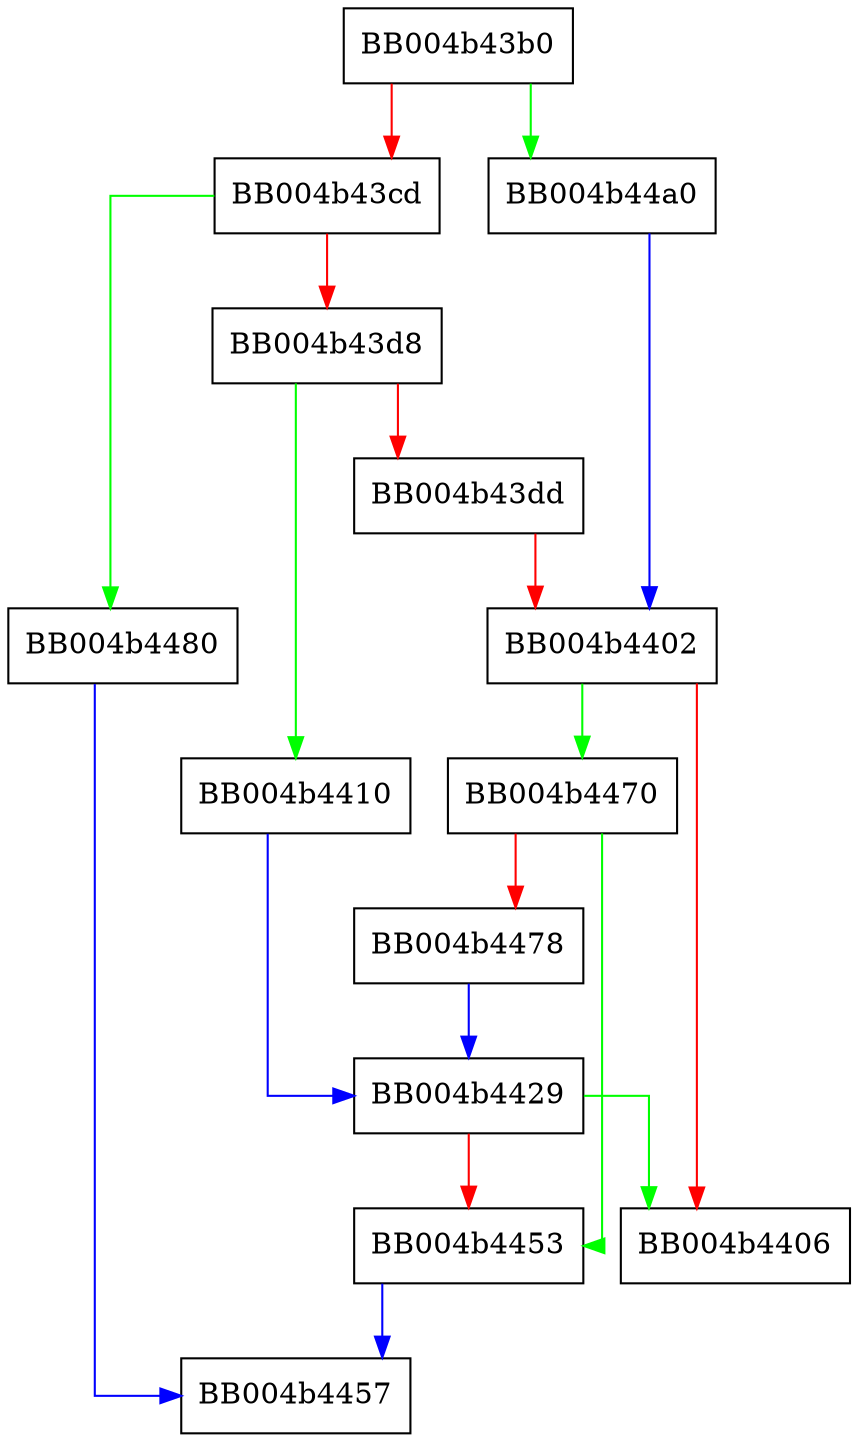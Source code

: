 digraph ossl_quic_get_accept_stream_queue_len {
  node [shape="box"];
  graph [splines=ortho];
  BB004b43b0 -> BB004b44a0 [color="green"];
  BB004b43b0 -> BB004b43cd [color="red"];
  BB004b43cd -> BB004b4480 [color="green"];
  BB004b43cd -> BB004b43d8 [color="red"];
  BB004b43d8 -> BB004b4410 [color="green"];
  BB004b43d8 -> BB004b43dd [color="red"];
  BB004b43dd -> BB004b4402 [color="red"];
  BB004b4402 -> BB004b4470 [color="green"];
  BB004b4402 -> BB004b4406 [color="red"];
  BB004b4410 -> BB004b4429 [color="blue"];
  BB004b4429 -> BB004b4406 [color="green"];
  BB004b4429 -> BB004b4453 [color="red"];
  BB004b4453 -> BB004b4457 [color="blue"];
  BB004b4470 -> BB004b4453 [color="green"];
  BB004b4470 -> BB004b4478 [color="red"];
  BB004b4478 -> BB004b4429 [color="blue"];
  BB004b4480 -> BB004b4457 [color="blue"];
  BB004b44a0 -> BB004b4402 [color="blue"];
}
